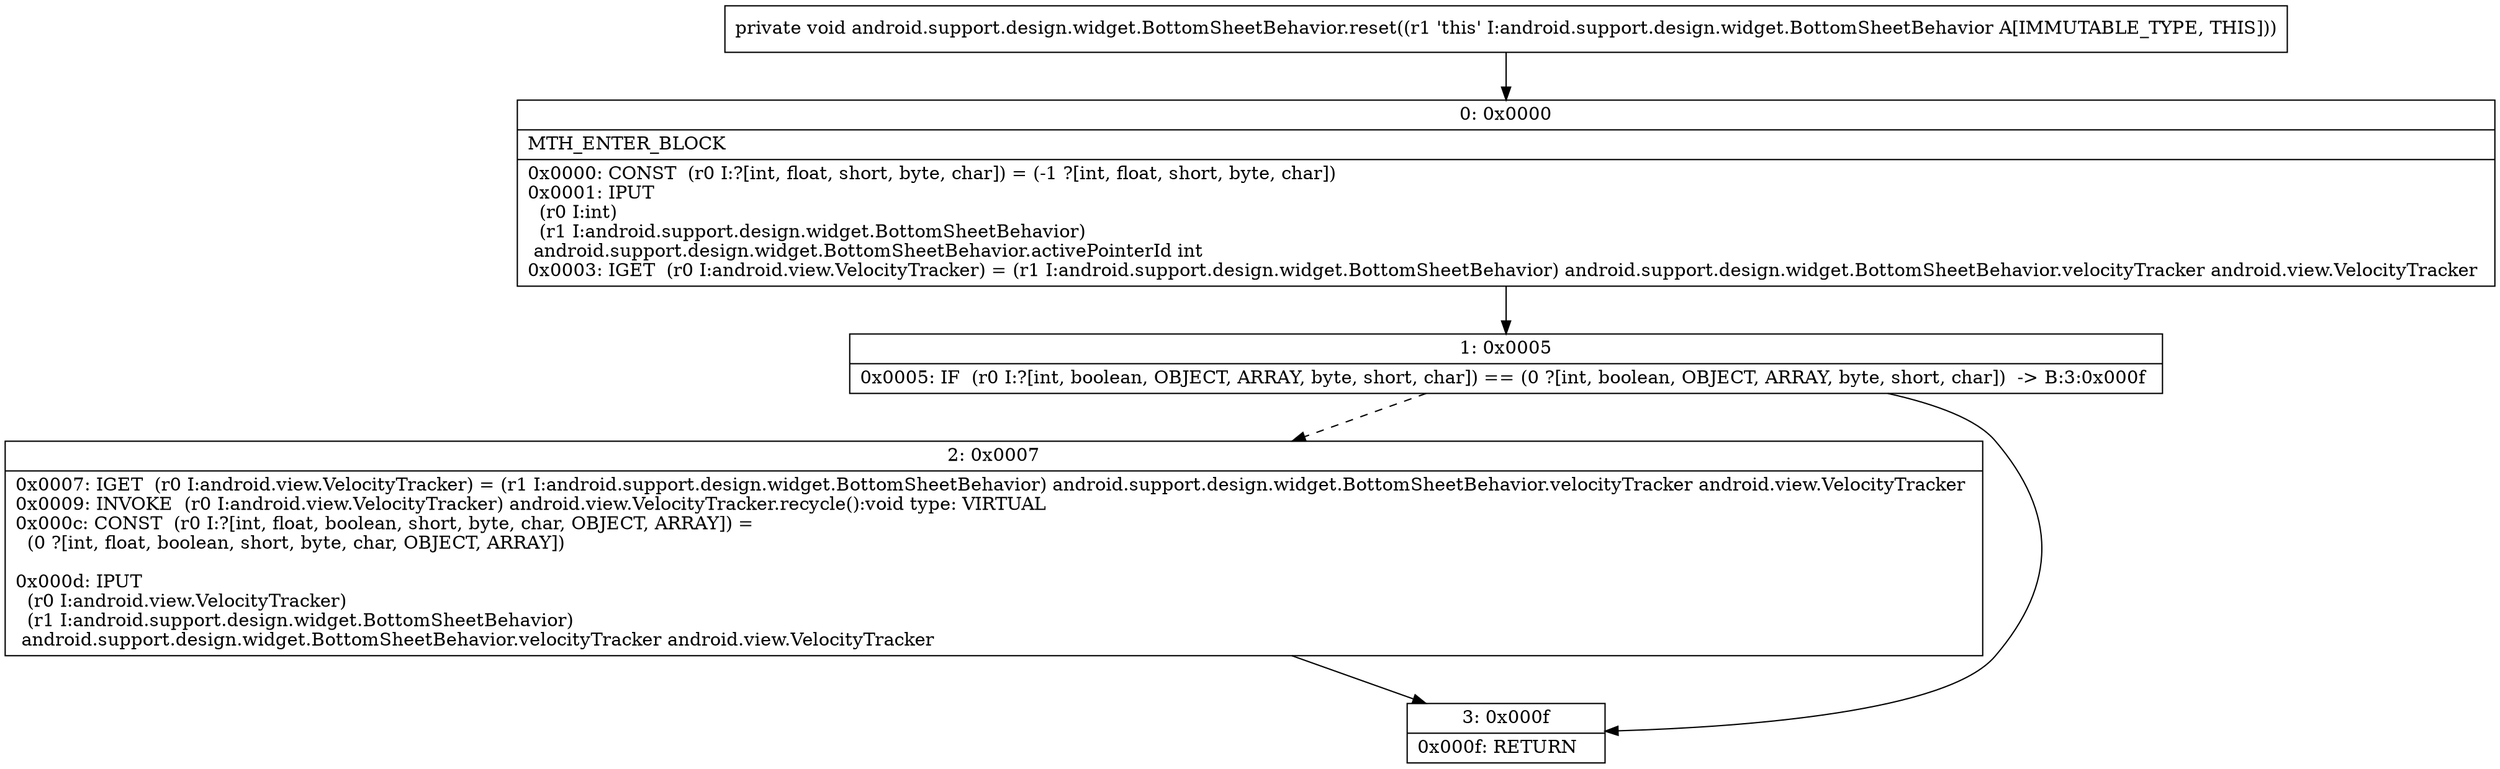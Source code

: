 digraph "CFG forandroid.support.design.widget.BottomSheetBehavior.reset()V" {
Node_0 [shape=record,label="{0\:\ 0x0000|MTH_ENTER_BLOCK\l|0x0000: CONST  (r0 I:?[int, float, short, byte, char]) = (\-1 ?[int, float, short, byte, char]) \l0x0001: IPUT  \l  (r0 I:int)\l  (r1 I:android.support.design.widget.BottomSheetBehavior)\l android.support.design.widget.BottomSheetBehavior.activePointerId int \l0x0003: IGET  (r0 I:android.view.VelocityTracker) = (r1 I:android.support.design.widget.BottomSheetBehavior) android.support.design.widget.BottomSheetBehavior.velocityTracker android.view.VelocityTracker \l}"];
Node_1 [shape=record,label="{1\:\ 0x0005|0x0005: IF  (r0 I:?[int, boolean, OBJECT, ARRAY, byte, short, char]) == (0 ?[int, boolean, OBJECT, ARRAY, byte, short, char])  \-\> B:3:0x000f \l}"];
Node_2 [shape=record,label="{2\:\ 0x0007|0x0007: IGET  (r0 I:android.view.VelocityTracker) = (r1 I:android.support.design.widget.BottomSheetBehavior) android.support.design.widget.BottomSheetBehavior.velocityTracker android.view.VelocityTracker \l0x0009: INVOKE  (r0 I:android.view.VelocityTracker) android.view.VelocityTracker.recycle():void type: VIRTUAL \l0x000c: CONST  (r0 I:?[int, float, boolean, short, byte, char, OBJECT, ARRAY]) = \l  (0 ?[int, float, boolean, short, byte, char, OBJECT, ARRAY])\l \l0x000d: IPUT  \l  (r0 I:android.view.VelocityTracker)\l  (r1 I:android.support.design.widget.BottomSheetBehavior)\l android.support.design.widget.BottomSheetBehavior.velocityTracker android.view.VelocityTracker \l}"];
Node_3 [shape=record,label="{3\:\ 0x000f|0x000f: RETURN   \l}"];
MethodNode[shape=record,label="{private void android.support.design.widget.BottomSheetBehavior.reset((r1 'this' I:android.support.design.widget.BottomSheetBehavior A[IMMUTABLE_TYPE, THIS])) }"];
MethodNode -> Node_0;
Node_0 -> Node_1;
Node_1 -> Node_2[style=dashed];
Node_1 -> Node_3;
Node_2 -> Node_3;
}

